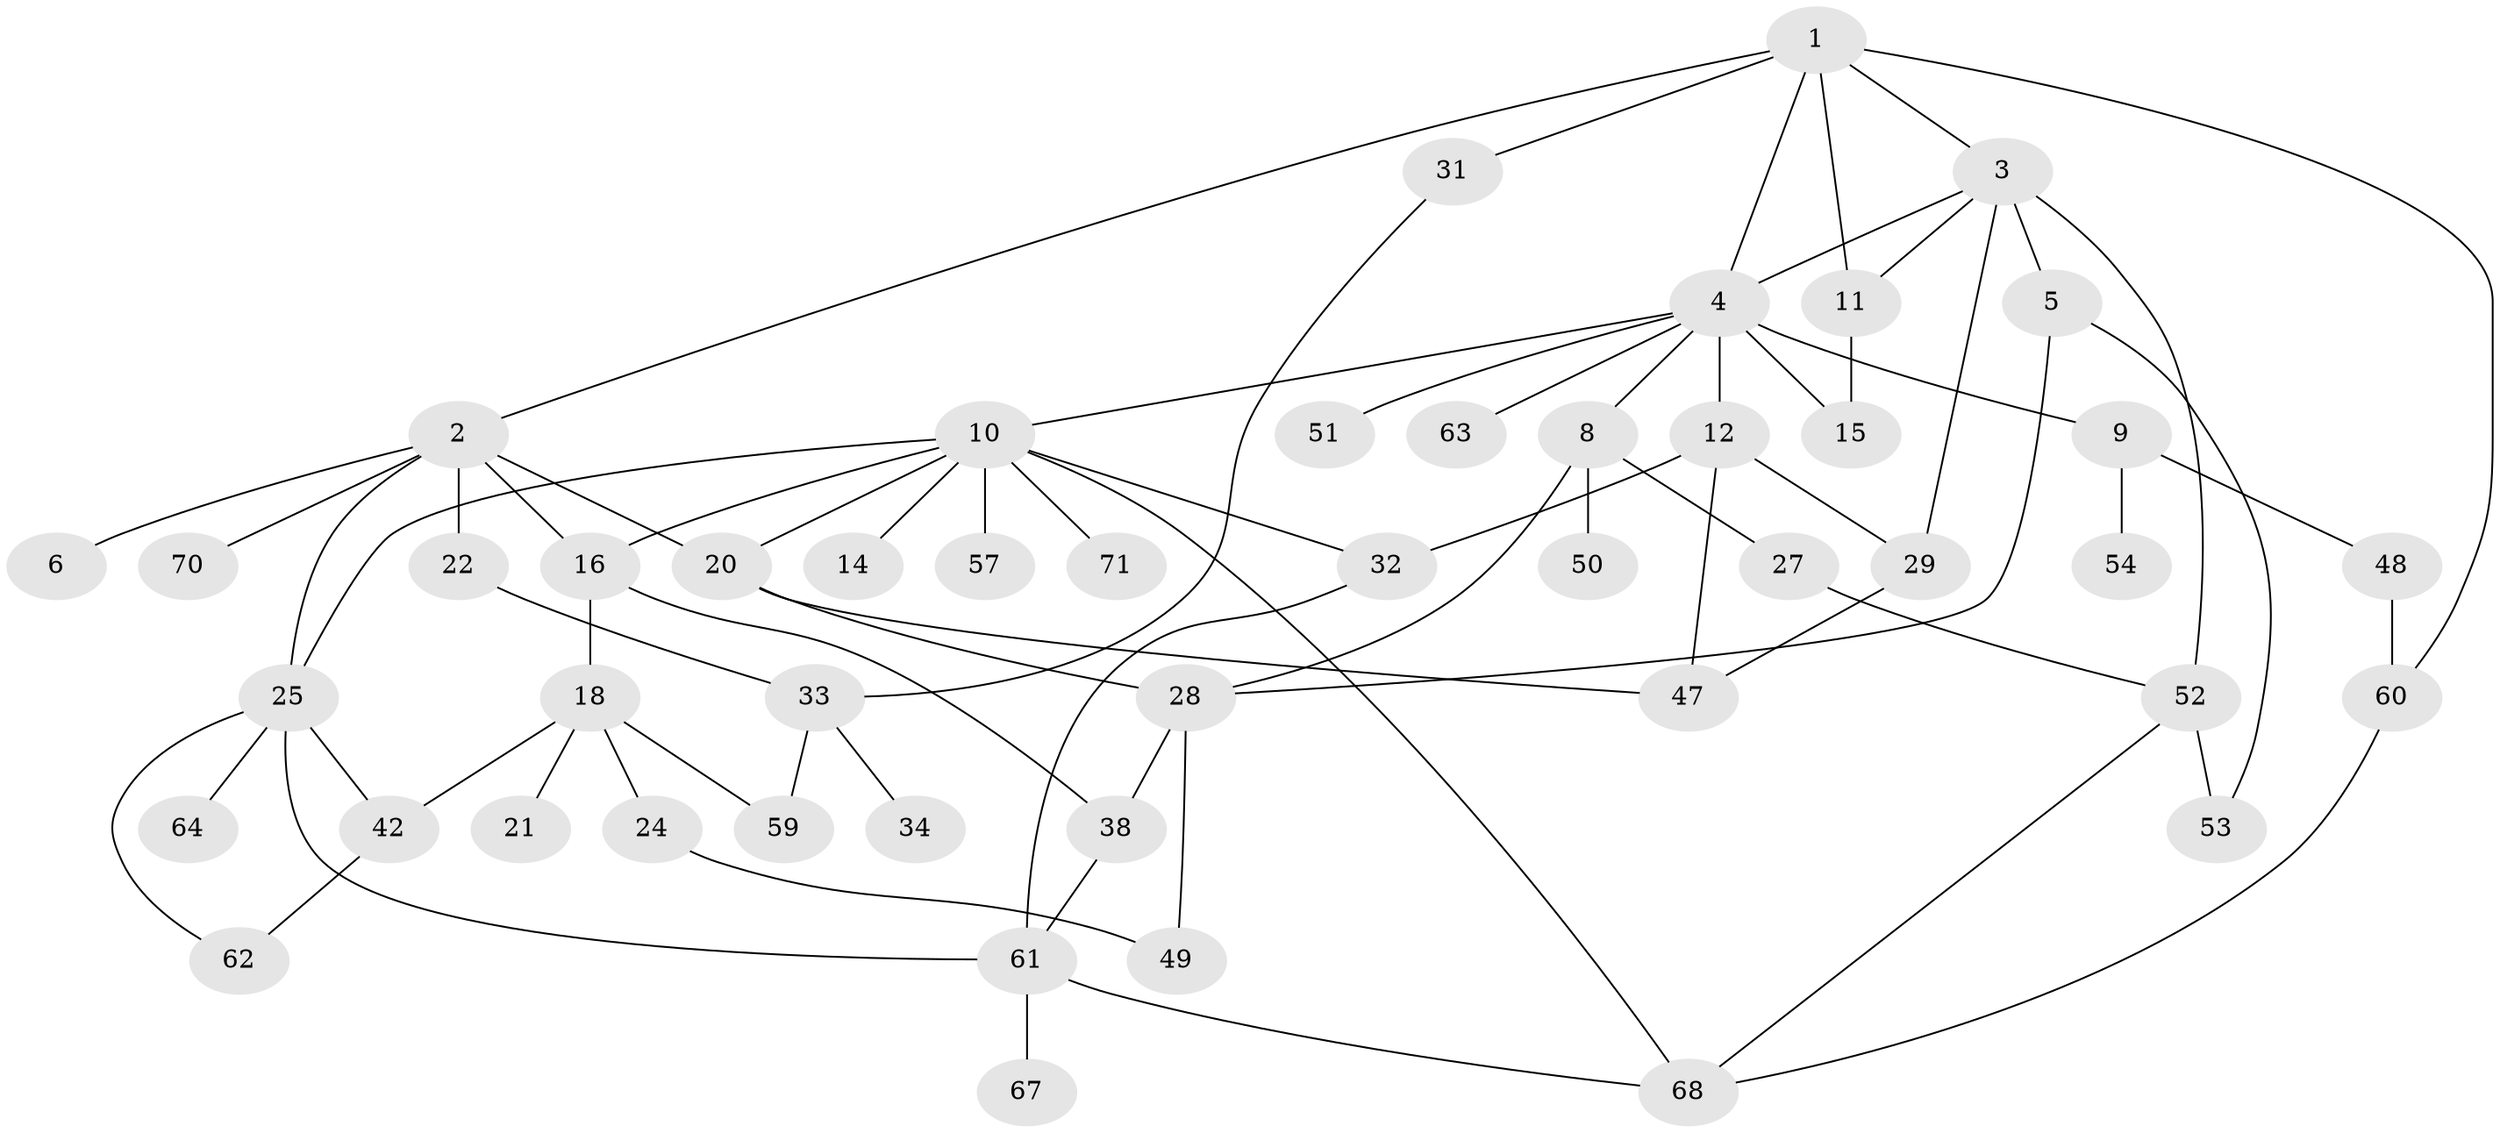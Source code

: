 // Generated by graph-tools (version 1.1) at 2025/23/03/03/25 07:23:30]
// undirected, 48 vertices, 73 edges
graph export_dot {
graph [start="1"]
  node [color=gray90,style=filled];
  1 [super="+39"];
  2 [super="+17"];
  3 [super="+41"];
  4 [super="+7"];
  5 [super="+13"];
  6;
  8 [super="+30"];
  9;
  10 [super="+40"];
  11 [super="+35"];
  12 [super="+26"];
  14;
  15 [super="+23"];
  16;
  18 [super="+19"];
  20;
  21;
  22;
  24 [super="+55"];
  25 [super="+45"];
  27;
  28 [super="+36"];
  29 [super="+37"];
  31;
  32 [super="+46"];
  33 [super="+58"];
  34 [super="+44"];
  38 [super="+43"];
  42;
  47 [super="+56"];
  48;
  49;
  50;
  51;
  52 [super="+69"];
  53;
  54;
  57;
  59;
  60 [super="+66"];
  61 [super="+65"];
  62;
  63;
  64;
  67;
  68;
  70;
  71;
  1 -- 2;
  1 -- 3;
  1 -- 4;
  1 -- 31;
  1 -- 60;
  1 -- 11;
  2 -- 6;
  2 -- 16;
  2 -- 70;
  2 -- 25;
  2 -- 20;
  2 -- 22;
  3 -- 5 [weight=2];
  3 -- 11;
  3 -- 52 [weight=2];
  3 -- 4;
  3 -- 29;
  4 -- 8;
  4 -- 10;
  4 -- 15;
  4 -- 51;
  4 -- 63;
  4 -- 9;
  4 -- 12;
  5 -- 28;
  5 -- 53;
  8 -- 27;
  8 -- 50;
  8 -- 28;
  9 -- 48;
  9 -- 54;
  10 -- 14;
  10 -- 20;
  10 -- 25;
  10 -- 57;
  10 -- 71;
  10 -- 32;
  10 -- 16;
  10 -- 68;
  11 -- 15;
  12 -- 29;
  12 -- 47;
  12 -- 32;
  16 -- 18;
  16 -- 38;
  18 -- 21;
  18 -- 42;
  18 -- 59;
  18 -- 24;
  20 -- 28;
  20 -- 47;
  22 -- 33;
  24 -- 49;
  25 -- 61;
  25 -- 62;
  25 -- 64;
  25 -- 42;
  27 -- 52;
  28 -- 49;
  28 -- 38;
  29 -- 47;
  31 -- 33;
  32 -- 61;
  33 -- 34;
  33 -- 59;
  38 -- 61;
  42 -- 62;
  48 -- 60;
  52 -- 53;
  52 -- 68;
  60 -- 68;
  61 -- 67;
  61 -- 68;
}
